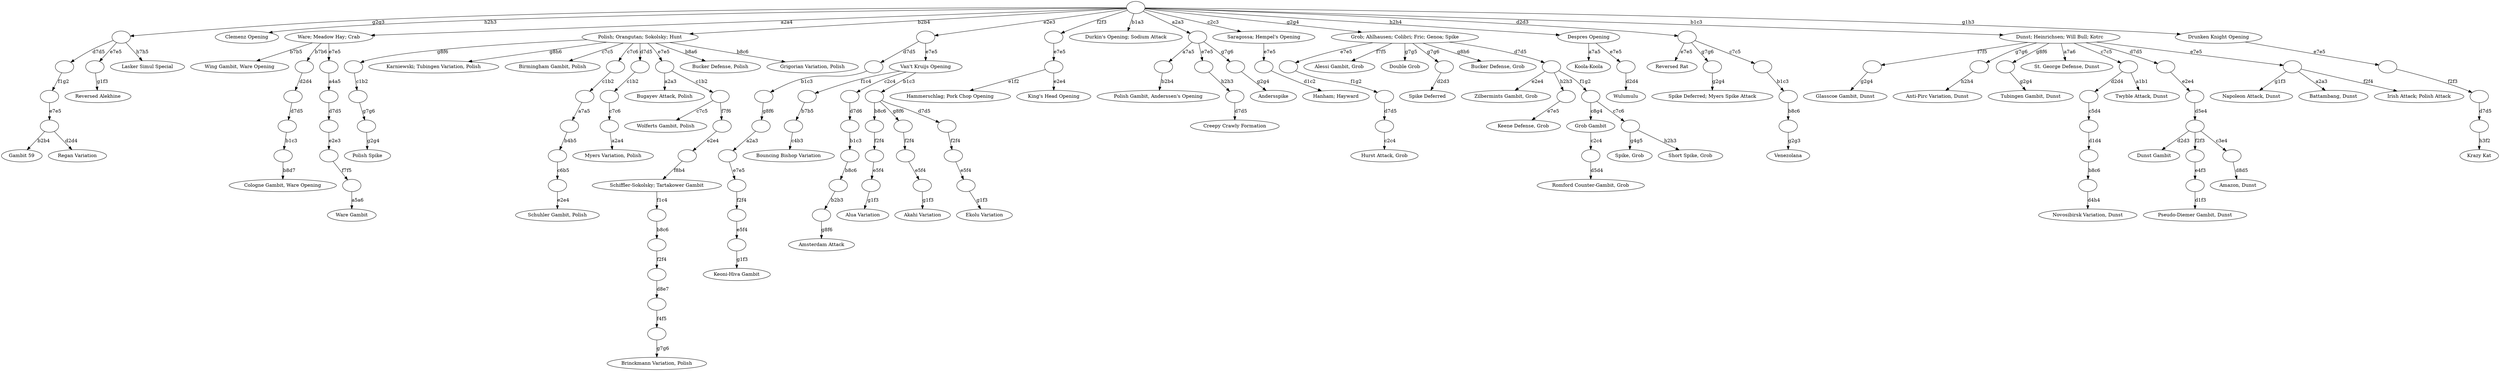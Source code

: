 digraph g {
a4856 [label=""];
a4856 -> a4957 [label="g2g3"];
a4856 -> a4987 [label="h2h3"];
a4856 -> a4865 [label="a2a4"];
a4856 -> a4878 [label="b2b4"];
a4856 -> a4921 [label="e2e3"];
a4856 -> a4953 [label="f2f3"];
a4856 -> a4992 [label="b1a3"];
a4856 -> a4857 [label="a2a3"];
a4856 -> a4910 [label="c2c3"];
a4856 -> a4966 [label="g2g4"];
a4856 -> a4988 [label="h2h4"];
a4856 -> a4913 [label="d2d3"];
a4856 -> a4993 [label="b1c3"];
a4856 -> a5021 [label="g1h3"];
a4913 [label=""];
a4913 -> a4918 [label="e7e5"];
a4913 -> a4919 [label="g7g6"];
a4913 -> a4914 [label="c7c5"];
a4919 [label=""];
a4919 -> a4920 [label="g2g4"];
a4920 [label="Spike Deferred; Myers Spike Attack"];
a4914 [label=""];
a4914 -> a4915 [label="b1c3"];
a4915 [label=""];
a4915 -> a4916 [label="b8c6"];
a4916 [label=""];
a4916 -> a4917 [label="g2g3"];
a4917 [label="Venezolana"];
a4918 [label="Reversed Rat"];
a4993 [label="Dunst; Heinrichsen; Will Bull; Kotrc"];
a4993 -> a5015 [label="f7f5"];
a4993 -> a5017 [label="g7g6"];
a4993 -> a5019 [label="g8f6"];
a4993 -> a4994 [label="a7a6"];
a4993 -> a4995 [label="c7c5"];
a4993 -> a5002 [label="d7d5"];
a4993 -> a5011 [label="e7e5"];
a4994 [label="St. George Defense, Dunst"];
a4995 [label=""];
a4995 -> a4996 [label="d2d4"];
a4995 -> a5001 [label="a1b1"];
a4996 [label=""];
a4996 -> a4997 [label="c5d4"];
a4997 [label=""];
a4997 -> a4998 [label="d1d4"];
a4998 [label=""];
a4998 -> a4999 [label="b8c6"];
a4999 [label=""];
a4999 -> a5000 [label="d4h4"];
a5000 [label="Novosibirsk Variation, Dunst"];
a5001 [label="Twyble Attack, Dunst"];
a5002 [label=""];
a5002 -> a5003 [label="e2e4"];
a5003 [label=""];
a5003 -> a5004 [label="d5e4"];
a5004 [label=""];
a5004 -> a5005 [label="d2d3"];
a5004 -> a5006 [label="f2f3"];
a5004 -> a5009 [label="c3e4"];
a5005 [label="Dunst Gambit"];
a5006 [label=""];
a5006 -> a5007 [label="e4f3"];
a5007 [label=""];
a5007 -> a5008 [label="d1f3"];
a5008 [label="Pseudo-Diemer Gambit, Dunst"];
a5009 [label=""];
a5009 -> a5010 [label="d8d5"];
a5010 [label="Amazon, Dunst"];
a5011 [label=""];
a5011 -> a5014 [label="g1f3"];
a5011 -> a5012 [label="a2a3"];
a5011 -> a5013 [label="f2f4"];
a5012 [label="Battambang, Dunst"];
a5013 [label="Irish Attack; Polish Attack"];
a5014 [label="Napoleon Attack, Dunst"];
a5015 [label=""];
a5015 -> a5016 [label="g2g4"];
a5016 [label="Glasscoe Gambit, Dunst"];
a5017 [label=""];
a5017 -> a5018 [label="h2h4"];
a5018 [label="Anti-Pirc Variation, Dunst"];
a5019 [label=""];
a5019 -> a5020 [label="g2g4"];
a5020 [label="Tubingen Gambit, Dunst"];
a5021 [label="Drunken Knight Opening"];
a5021 -> a5022 [label="e7e5"];
a5022 [label=""];
a5022 -> a5023 [label="f2f3"];
a5023 [label=""];
a5023 -> a5024 [label="d7d5"];
a5024 [label=""];
a5024 -> a5025 [label="h3f2"];
a5025 [label="Krazy Kat"];
a4957 [label=""];
a4957 -> a4958 [label="d7d5"];
a4957 -> a4963 [label="e7e5"];
a4957 -> a4965 [label="h7h5"];
a4958 [label=""];
a4958 -> a4959 [label="f1g2"];
a4959 [label=""];
a4959 -> a4960 [label="e7e5"];
a4960 [label=""];
a4960 -> a4961 [label="b2b4"];
a4960 -> a4962 [label="d2d4"];
a4961 [label="Gambit 59"];
a4962 [label="Regan Variation"];
a4963 [label=""];
a4963 -> a4964 [label="g1f3"];
a4964 [label="Reversed Alekhine"];
a4965 [label="Lasker Simul Special"];
a4987 [label="Clemenz Opening"];
a4953 [label=""];
a4953 -> a4954 [label="e7e5"];
a4954 [label=""];
a4954 -> a4956 [label="e1f2"];
a4954 -> a4955 [label="e2e4"];
a4955 [label="King's Head Opening"];
a4956 [label="Hammerschlag; Pork Chop Opening"];
a4865 [label="Ware; Meadow Hay; Crab"];
a4865 -> a4866 [label="b7b5"];
a4865 -> a4867 [label="b7b6"];
a4865 -> a4872 [label="e7e5"];
a4866 [label="Wing Gambit, Ware Opening"];
a4867 [label=""];
a4867 -> a4868 [label="d2d4"];
a4868 [label=""];
a4868 -> a4869 [label="d7d5"];
a4869 [label=""];
a4869 -> a4870 [label="b1c3"];
a4870 [label=""];
a4870 -> a4871 [label="b8d7"];
a4871 [label="Cologne Gambit, Ware Opening"];
a4872 [label=""];
a4872 -> a4873 [label="a4a5"];
a4873 [label=""];
a4873 -> a4874 [label="d7d5"];
a4874 [label=""];
a4874 -> a4875 [label="e2e3"];
a4875 [label=""];
a4875 -> a4876 [label="f7f5"];
a4876 [label=""];
a4876 -> a4877 [label="a5a6"];
a4877 [label="Ware Gambit"];
a4878 [label="Polish; Orangutan; Sokolsky; Hunt"];
a4878 -> a4905 [label="g8f6"];
a4878 -> a4909 [label="g8h6"];
a4878 -> a4879 [label="c7c5"];
a4878 -> a4880 [label="c7c6"];
a4878 -> a4886 [label="d7d5"];
a4878 -> a4890 [label="e7e5"];
a4878 -> a4903 [label="b8a6"];
a4878 -> a4904 [label="b8c6"];
a4903 [label="Bucker Defense, Polish"];
a4904 [label="Grigorian Variation, Polish"];
a4905 [label=""];
a4905 -> a4906 [label="c1b2"];
a4906 [label=""];
a4906 -> a4907 [label="g7g6"];
a4907 [label=""];
a4907 -> a4908 [label="g2g4"];
a4908 [label="Polish Spike"];
a4909 [label="Karniewski; Tubingen Variation, Polish"];
a4879 [label="Birmingham Gambit, Polish"];
a4880 [label=""];
a4880 -> a4881 [label="c1b2"];
a4881 [label=""];
a4881 -> a4882 [label="a7a5"];
a4882 [label=""];
a4882 -> a4883 [label="b4b5"];
a4883 [label=""];
a4883 -> a4884 [label="c6b5"];
a4884 [label=""];
a4884 -> a4885 [label="e2e4"];
a4885 [label="Schuhler Gambit, Polish"];
a4886 [label=""];
a4886 -> a4887 [label="c1b2"];
a4887 [label=""];
a4887 -> a4888 [label="c7c6"];
a4888 [label=""];
a4888 -> a4889 [label="a2a4"];
a4889 [label="Myers Variation, Polish"];
a4890 [label=""];
a4890 -> a4891 [label="a2a3"];
a4890 -> a4892 [label="c1b2"];
a4891 [label="Bugayev Attack, Polish"];
a4892 [label=""];
a4892 -> a4893 [label="c7c5"];
a4892 -> a4894 [label="f7f6"];
a4893 [label="Wolferts Gambit, Polish"];
a4894 [label=""];
a4894 -> a4895 [label="e2e4"];
a4895 [label=""];
a4895 -> a4896 [label="f8b4"];
a4896 [label="Schiffler-Sokolsky; Tartakower Gambit"];
a4896 -> a4897 [label="f1c4"];
a4897 [label=""];
a4897 -> a4898 [label="b8c6"];
a4898 [label=""];
a4898 -> a4899 [label="f2f4"];
a4899 [label=""];
a4899 -> a4900 [label="d8e7"];
a4900 [label=""];
a4900 -> a4901 [label="f4f5"];
a4901 [label=""];
a4901 -> a4902 [label="g7g6"];
a4902 [label="Brinckmann Variation, Polish"];
a4921 [label=""];
a4921 -> a4922 [label="d7d5"];
a4921 -> a4930 [label="e7e5"];
a4922 [label=""];
a4922 -> a4923 [label="b1c3"];
a4923 [label=""];
a4923 -> a4924 [label="g8f6"];
a4924 [label=""];
a4924 -> a4925 [label="a2a3"];
a4925 [label=""];
a4925 -> a4926 [label="e7e5"];
a4926 [label=""];
a4926 -> a4927 [label="f2f4"];
a4927 [label=""];
a4927 -> a4928 [label="e5f4"];
a4928 [label=""];
a4928 -> a4929 [label="g1f3"];
a4929 [label="Keoni-Hiva Gambit"];
a4930 [label="Van't Kruijs Opening"];
a4930 -> a4931 [label="f1c4"];
a4930 -> a4934 [label="c2c4"];
a4930 -> a4940 [label="b1c3"];
a4931 [label=""];
a4931 -> a4932 [label="b7b5"];
a4932 [label=""];
a4932 -> a4933 [label="c4b3"];
a4933 [label="Bouncing Bishop Variation"];
a4934 [label=""];
a4934 -> a4935 [label="d7d6"];
a4935 [label=""];
a4935 -> a4936 [label="b1c3"];
a4936 [label=""];
a4936 -> a4937 [label="b8c6"];
a4937 [label=""];
a4937 -> a4938 [label="b2b3"];
a4938 [label=""];
a4938 -> a4939 [label="g8f6"];
a4939 [label="Amsterdam Attack"];
a4940 [label=""];
a4940 -> a4945 [label="b8c6"];
a4940 -> a4949 [label="g8f6"];
a4940 -> a4941 [label="d7d5"];
a4941 [label=""];
a4941 -> a4942 [label="f2f4"];
a4942 [label=""];
a4942 -> a4943 [label="e5f4"];
a4943 [label=""];
a4943 -> a4944 [label="g1f3"];
a4944 [label="Ekolu Variation"];
a4945 [label=""];
a4945 -> a4946 [label="f2f4"];
a4946 [label=""];
a4946 -> a4947 [label="e5f4"];
a4947 [label=""];
a4947 -> a4948 [label="g1f3"];
a4948 [label="Alua Variation"];
a4949 [label=""];
a4949 -> a4950 [label="f2f4"];
a4950 [label=""];
a4950 -> a4951 [label="e5f4"];
a4951 [label=""];
a4951 -> a4952 [label="g1f3"];
a4952 [label="Akahi Variation"];
a4988 [label="Despres Opening"];
a4988 -> a4989 [label="a7a5"];
a4988 -> a4990 [label="e7e5"];
a4989 [label="Koola-Koola"];
a4990 [label=""];
a4990 -> a4991 [label="d2d4"];
a4991 [label="Wulumulu"];
a4992 [label="Durkin's Opening; Sodium Attack"];
a4857 [label=""];
a4857 -> a4858 [label="a7a5"];
a4857 -> a4860 [label="e7e5"];
a4857 -> a4863 [label="g7g6"];
a4858 [label=""];
a4858 -> a4859 [label="b2b4"];
a4859 [label="Polish Gambit, Anderssen's Opening"];
a4860 [label=""];
a4860 -> a4861 [label="h2h3"];
a4861 [label=""];
a4861 -> a4862 [label="d7d5"];
a4862 [label="Creepy Crawly Formation"];
a4863 [label=""];
a4863 -> a4864 [label="g2g4"];
a4864 [label="Andersspike"];
a4910 [label="Saragossa; Hempel's Opening"];
a4910 -> a4911 [label="e7e5"];
a4911 [label=""];
a4911 -> a4912 [label="d1c2"];
a4912 [label="Hanham; Hayward"];
a4966 [label="Grob; Ahlhausen; Colibri; Fric; Genoa; Spike"];
a4966 -> a4978 [label="e7e5"];
a4966 -> a4982 [label="f7f5"];
a4966 -> a4983 [label="g7g5"];
a4966 -> a4984 [label="g7g6"];
a4966 -> a4986 [label="g8h6"];
a4966 -> a4967 [label="d7d5"];
a4982 [label="Alessi Gambit, Grob"];
a4983 [label="Double Grob"];
a4984 [label=""];
a4984 -> a4985 [label="d2d3"];
a4985 [label="Spike Deferred"];
a4986 [label="Bucker Defense, Grob"];
a4967 [label=""];
a4967 -> a4975 [label="e2e4"];
a4967 -> a4976 [label="h2h3"];
a4967 -> a4968 [label="f1g2"];
a4968 [label=""];
a4968 -> a4969 [label="c8g4"];
a4968 -> a4972 [label="c7c6"];
a4969 [label="Grob Gambit"];
a4969 -> a4970 [label="c2c4"];
a4970 [label=""];
a4970 -> a4971 [label="d5d4"];
a4971 [label="Romford Counter-Gambit, Grob"];
a4972 [label=""];
a4972 -> a4973 [label="g4g5"];
a4972 -> a4974 [label="h2h3"];
a4973 [label="Spike, Grob"];
a4974 [label="Short Spike, Grob"];
a4975 [label="Zilbermints Gambit, Grob"];
a4976 [label=""];
a4976 -> a4977 [label="e7e5"];
a4977 [label="Keene Defense, Grob"];
a4978 [label=""];
a4978 -> a4979 [label="f1g2"];
a4979 [label=""];
a4979 -> a4980 [label="d7d5"];
a4980 [label=""];
a4980 -> a4981 [label="c2c4"];
a4981 [label="Hurst Attack, Grob"];
}